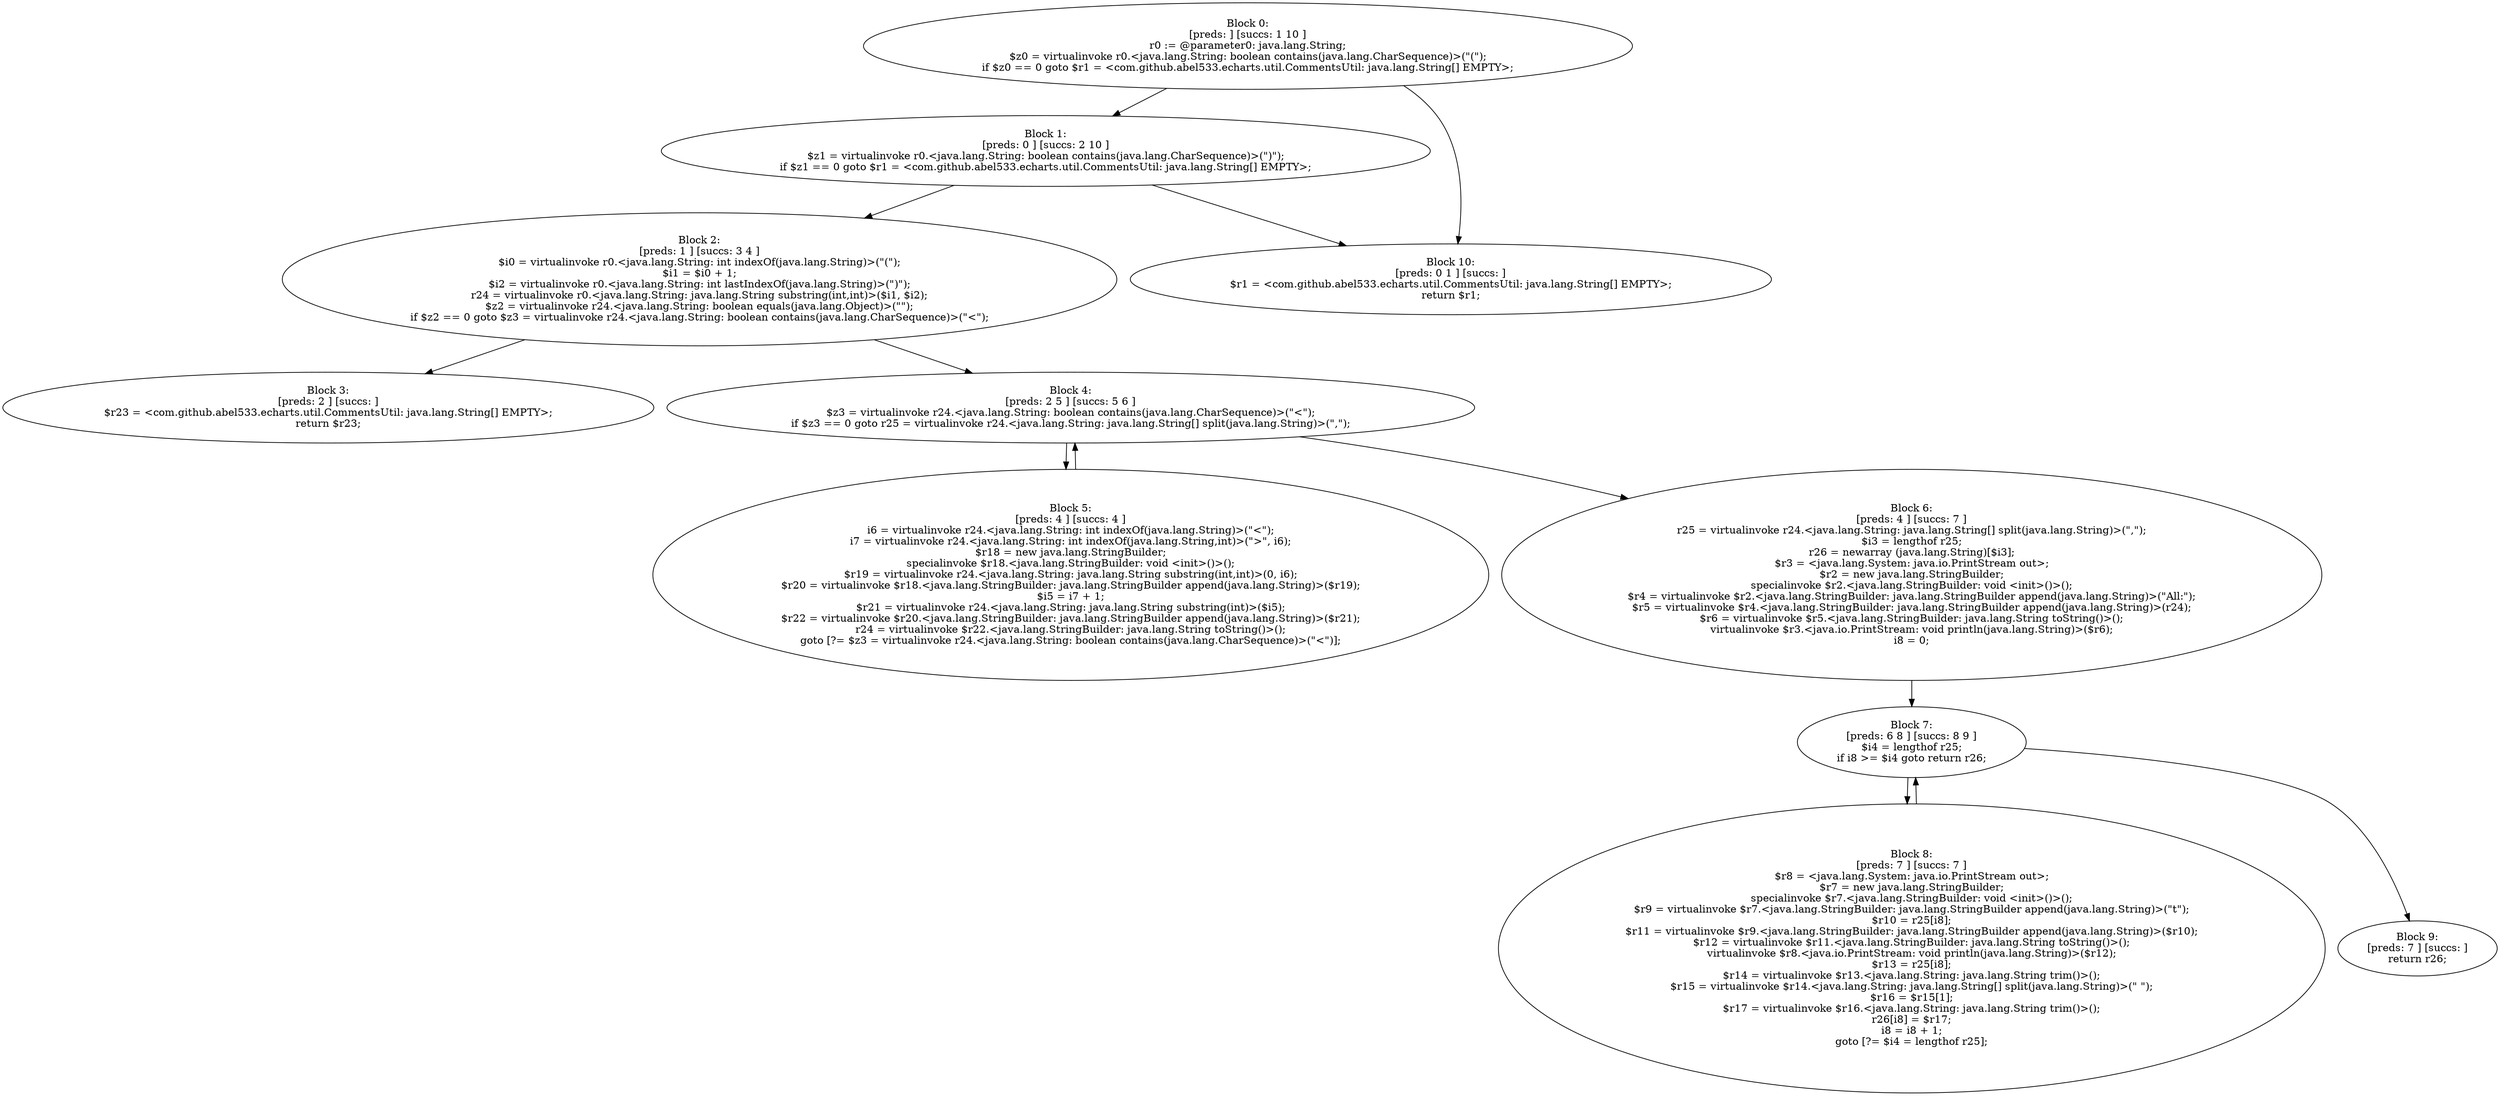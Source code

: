 digraph "unitGraph" {
    "Block 0:
[preds: ] [succs: 1 10 ]
r0 := @parameter0: java.lang.String;
$z0 = virtualinvoke r0.<java.lang.String: boolean contains(java.lang.CharSequence)>(\"(\");
if $z0 == 0 goto $r1 = <com.github.abel533.echarts.util.CommentsUtil: java.lang.String[] EMPTY>;
"
    "Block 1:
[preds: 0 ] [succs: 2 10 ]
$z1 = virtualinvoke r0.<java.lang.String: boolean contains(java.lang.CharSequence)>(\")\");
if $z1 == 0 goto $r1 = <com.github.abel533.echarts.util.CommentsUtil: java.lang.String[] EMPTY>;
"
    "Block 2:
[preds: 1 ] [succs: 3 4 ]
$i0 = virtualinvoke r0.<java.lang.String: int indexOf(java.lang.String)>(\"(\");
$i1 = $i0 + 1;
$i2 = virtualinvoke r0.<java.lang.String: int lastIndexOf(java.lang.String)>(\")\");
r24 = virtualinvoke r0.<java.lang.String: java.lang.String substring(int,int)>($i1, $i2);
$z2 = virtualinvoke r24.<java.lang.String: boolean equals(java.lang.Object)>(\"\");
if $z2 == 0 goto $z3 = virtualinvoke r24.<java.lang.String: boolean contains(java.lang.CharSequence)>(\"<\");
"
    "Block 3:
[preds: 2 ] [succs: ]
$r23 = <com.github.abel533.echarts.util.CommentsUtil: java.lang.String[] EMPTY>;
return $r23;
"
    "Block 4:
[preds: 2 5 ] [succs: 5 6 ]
$z3 = virtualinvoke r24.<java.lang.String: boolean contains(java.lang.CharSequence)>(\"<\");
if $z3 == 0 goto r25 = virtualinvoke r24.<java.lang.String: java.lang.String[] split(java.lang.String)>(\",\");
"
    "Block 5:
[preds: 4 ] [succs: 4 ]
i6 = virtualinvoke r24.<java.lang.String: int indexOf(java.lang.String)>(\"<\");
i7 = virtualinvoke r24.<java.lang.String: int indexOf(java.lang.String,int)>(\">\", i6);
$r18 = new java.lang.StringBuilder;
specialinvoke $r18.<java.lang.StringBuilder: void <init>()>();
$r19 = virtualinvoke r24.<java.lang.String: java.lang.String substring(int,int)>(0, i6);
$r20 = virtualinvoke $r18.<java.lang.StringBuilder: java.lang.StringBuilder append(java.lang.String)>($r19);
$i5 = i7 + 1;
$r21 = virtualinvoke r24.<java.lang.String: java.lang.String substring(int)>($i5);
$r22 = virtualinvoke $r20.<java.lang.StringBuilder: java.lang.StringBuilder append(java.lang.String)>($r21);
r24 = virtualinvoke $r22.<java.lang.StringBuilder: java.lang.String toString()>();
goto [?= $z3 = virtualinvoke r24.<java.lang.String: boolean contains(java.lang.CharSequence)>(\"<\")];
"
    "Block 6:
[preds: 4 ] [succs: 7 ]
r25 = virtualinvoke r24.<java.lang.String: java.lang.String[] split(java.lang.String)>(\",\");
$i3 = lengthof r25;
r26 = newarray (java.lang.String)[$i3];
$r3 = <java.lang.System: java.io.PrintStream out>;
$r2 = new java.lang.StringBuilder;
specialinvoke $r2.<java.lang.StringBuilder: void <init>()>();
$r4 = virtualinvoke $r2.<java.lang.StringBuilder: java.lang.StringBuilder append(java.lang.String)>(\"All:\");
$r5 = virtualinvoke $r4.<java.lang.StringBuilder: java.lang.StringBuilder append(java.lang.String)>(r24);
$r6 = virtualinvoke $r5.<java.lang.StringBuilder: java.lang.String toString()>();
virtualinvoke $r3.<java.io.PrintStream: void println(java.lang.String)>($r6);
i8 = 0;
"
    "Block 7:
[preds: 6 8 ] [succs: 8 9 ]
$i4 = lengthof r25;
if i8 >= $i4 goto return r26;
"
    "Block 8:
[preds: 7 ] [succs: 7 ]
$r8 = <java.lang.System: java.io.PrintStream out>;
$r7 = new java.lang.StringBuilder;
specialinvoke $r7.<java.lang.StringBuilder: void <init>()>();
$r9 = virtualinvoke $r7.<java.lang.StringBuilder: java.lang.StringBuilder append(java.lang.String)>(\"\t\");
$r10 = r25[i8];
$r11 = virtualinvoke $r9.<java.lang.StringBuilder: java.lang.StringBuilder append(java.lang.String)>($r10);
$r12 = virtualinvoke $r11.<java.lang.StringBuilder: java.lang.String toString()>();
virtualinvoke $r8.<java.io.PrintStream: void println(java.lang.String)>($r12);
$r13 = r25[i8];
$r14 = virtualinvoke $r13.<java.lang.String: java.lang.String trim()>();
$r15 = virtualinvoke $r14.<java.lang.String: java.lang.String[] split(java.lang.String)>(\" \");
$r16 = $r15[1];
$r17 = virtualinvoke $r16.<java.lang.String: java.lang.String trim()>();
r26[i8] = $r17;
i8 = i8 + 1;
goto [?= $i4 = lengthof r25];
"
    "Block 9:
[preds: 7 ] [succs: ]
return r26;
"
    "Block 10:
[preds: 0 1 ] [succs: ]
$r1 = <com.github.abel533.echarts.util.CommentsUtil: java.lang.String[] EMPTY>;
return $r1;
"
    "Block 0:
[preds: ] [succs: 1 10 ]
r0 := @parameter0: java.lang.String;
$z0 = virtualinvoke r0.<java.lang.String: boolean contains(java.lang.CharSequence)>(\"(\");
if $z0 == 0 goto $r1 = <com.github.abel533.echarts.util.CommentsUtil: java.lang.String[] EMPTY>;
"->"Block 1:
[preds: 0 ] [succs: 2 10 ]
$z1 = virtualinvoke r0.<java.lang.String: boolean contains(java.lang.CharSequence)>(\")\");
if $z1 == 0 goto $r1 = <com.github.abel533.echarts.util.CommentsUtil: java.lang.String[] EMPTY>;
";
    "Block 0:
[preds: ] [succs: 1 10 ]
r0 := @parameter0: java.lang.String;
$z0 = virtualinvoke r0.<java.lang.String: boolean contains(java.lang.CharSequence)>(\"(\");
if $z0 == 0 goto $r1 = <com.github.abel533.echarts.util.CommentsUtil: java.lang.String[] EMPTY>;
"->"Block 10:
[preds: 0 1 ] [succs: ]
$r1 = <com.github.abel533.echarts.util.CommentsUtil: java.lang.String[] EMPTY>;
return $r1;
";
    "Block 1:
[preds: 0 ] [succs: 2 10 ]
$z1 = virtualinvoke r0.<java.lang.String: boolean contains(java.lang.CharSequence)>(\")\");
if $z1 == 0 goto $r1 = <com.github.abel533.echarts.util.CommentsUtil: java.lang.String[] EMPTY>;
"->"Block 2:
[preds: 1 ] [succs: 3 4 ]
$i0 = virtualinvoke r0.<java.lang.String: int indexOf(java.lang.String)>(\"(\");
$i1 = $i0 + 1;
$i2 = virtualinvoke r0.<java.lang.String: int lastIndexOf(java.lang.String)>(\")\");
r24 = virtualinvoke r0.<java.lang.String: java.lang.String substring(int,int)>($i1, $i2);
$z2 = virtualinvoke r24.<java.lang.String: boolean equals(java.lang.Object)>(\"\");
if $z2 == 0 goto $z3 = virtualinvoke r24.<java.lang.String: boolean contains(java.lang.CharSequence)>(\"<\");
";
    "Block 1:
[preds: 0 ] [succs: 2 10 ]
$z1 = virtualinvoke r0.<java.lang.String: boolean contains(java.lang.CharSequence)>(\")\");
if $z1 == 0 goto $r1 = <com.github.abel533.echarts.util.CommentsUtil: java.lang.String[] EMPTY>;
"->"Block 10:
[preds: 0 1 ] [succs: ]
$r1 = <com.github.abel533.echarts.util.CommentsUtil: java.lang.String[] EMPTY>;
return $r1;
";
    "Block 2:
[preds: 1 ] [succs: 3 4 ]
$i0 = virtualinvoke r0.<java.lang.String: int indexOf(java.lang.String)>(\"(\");
$i1 = $i0 + 1;
$i2 = virtualinvoke r0.<java.lang.String: int lastIndexOf(java.lang.String)>(\")\");
r24 = virtualinvoke r0.<java.lang.String: java.lang.String substring(int,int)>($i1, $i2);
$z2 = virtualinvoke r24.<java.lang.String: boolean equals(java.lang.Object)>(\"\");
if $z2 == 0 goto $z3 = virtualinvoke r24.<java.lang.String: boolean contains(java.lang.CharSequence)>(\"<\");
"->"Block 3:
[preds: 2 ] [succs: ]
$r23 = <com.github.abel533.echarts.util.CommentsUtil: java.lang.String[] EMPTY>;
return $r23;
";
    "Block 2:
[preds: 1 ] [succs: 3 4 ]
$i0 = virtualinvoke r0.<java.lang.String: int indexOf(java.lang.String)>(\"(\");
$i1 = $i0 + 1;
$i2 = virtualinvoke r0.<java.lang.String: int lastIndexOf(java.lang.String)>(\")\");
r24 = virtualinvoke r0.<java.lang.String: java.lang.String substring(int,int)>($i1, $i2);
$z2 = virtualinvoke r24.<java.lang.String: boolean equals(java.lang.Object)>(\"\");
if $z2 == 0 goto $z3 = virtualinvoke r24.<java.lang.String: boolean contains(java.lang.CharSequence)>(\"<\");
"->"Block 4:
[preds: 2 5 ] [succs: 5 6 ]
$z3 = virtualinvoke r24.<java.lang.String: boolean contains(java.lang.CharSequence)>(\"<\");
if $z3 == 0 goto r25 = virtualinvoke r24.<java.lang.String: java.lang.String[] split(java.lang.String)>(\",\");
";
    "Block 4:
[preds: 2 5 ] [succs: 5 6 ]
$z3 = virtualinvoke r24.<java.lang.String: boolean contains(java.lang.CharSequence)>(\"<\");
if $z3 == 0 goto r25 = virtualinvoke r24.<java.lang.String: java.lang.String[] split(java.lang.String)>(\",\");
"->"Block 5:
[preds: 4 ] [succs: 4 ]
i6 = virtualinvoke r24.<java.lang.String: int indexOf(java.lang.String)>(\"<\");
i7 = virtualinvoke r24.<java.lang.String: int indexOf(java.lang.String,int)>(\">\", i6);
$r18 = new java.lang.StringBuilder;
specialinvoke $r18.<java.lang.StringBuilder: void <init>()>();
$r19 = virtualinvoke r24.<java.lang.String: java.lang.String substring(int,int)>(0, i6);
$r20 = virtualinvoke $r18.<java.lang.StringBuilder: java.lang.StringBuilder append(java.lang.String)>($r19);
$i5 = i7 + 1;
$r21 = virtualinvoke r24.<java.lang.String: java.lang.String substring(int)>($i5);
$r22 = virtualinvoke $r20.<java.lang.StringBuilder: java.lang.StringBuilder append(java.lang.String)>($r21);
r24 = virtualinvoke $r22.<java.lang.StringBuilder: java.lang.String toString()>();
goto [?= $z3 = virtualinvoke r24.<java.lang.String: boolean contains(java.lang.CharSequence)>(\"<\")];
";
    "Block 4:
[preds: 2 5 ] [succs: 5 6 ]
$z3 = virtualinvoke r24.<java.lang.String: boolean contains(java.lang.CharSequence)>(\"<\");
if $z3 == 0 goto r25 = virtualinvoke r24.<java.lang.String: java.lang.String[] split(java.lang.String)>(\",\");
"->"Block 6:
[preds: 4 ] [succs: 7 ]
r25 = virtualinvoke r24.<java.lang.String: java.lang.String[] split(java.lang.String)>(\",\");
$i3 = lengthof r25;
r26 = newarray (java.lang.String)[$i3];
$r3 = <java.lang.System: java.io.PrintStream out>;
$r2 = new java.lang.StringBuilder;
specialinvoke $r2.<java.lang.StringBuilder: void <init>()>();
$r4 = virtualinvoke $r2.<java.lang.StringBuilder: java.lang.StringBuilder append(java.lang.String)>(\"All:\");
$r5 = virtualinvoke $r4.<java.lang.StringBuilder: java.lang.StringBuilder append(java.lang.String)>(r24);
$r6 = virtualinvoke $r5.<java.lang.StringBuilder: java.lang.String toString()>();
virtualinvoke $r3.<java.io.PrintStream: void println(java.lang.String)>($r6);
i8 = 0;
";
    "Block 5:
[preds: 4 ] [succs: 4 ]
i6 = virtualinvoke r24.<java.lang.String: int indexOf(java.lang.String)>(\"<\");
i7 = virtualinvoke r24.<java.lang.String: int indexOf(java.lang.String,int)>(\">\", i6);
$r18 = new java.lang.StringBuilder;
specialinvoke $r18.<java.lang.StringBuilder: void <init>()>();
$r19 = virtualinvoke r24.<java.lang.String: java.lang.String substring(int,int)>(0, i6);
$r20 = virtualinvoke $r18.<java.lang.StringBuilder: java.lang.StringBuilder append(java.lang.String)>($r19);
$i5 = i7 + 1;
$r21 = virtualinvoke r24.<java.lang.String: java.lang.String substring(int)>($i5);
$r22 = virtualinvoke $r20.<java.lang.StringBuilder: java.lang.StringBuilder append(java.lang.String)>($r21);
r24 = virtualinvoke $r22.<java.lang.StringBuilder: java.lang.String toString()>();
goto [?= $z3 = virtualinvoke r24.<java.lang.String: boolean contains(java.lang.CharSequence)>(\"<\")];
"->"Block 4:
[preds: 2 5 ] [succs: 5 6 ]
$z3 = virtualinvoke r24.<java.lang.String: boolean contains(java.lang.CharSequence)>(\"<\");
if $z3 == 0 goto r25 = virtualinvoke r24.<java.lang.String: java.lang.String[] split(java.lang.String)>(\",\");
";
    "Block 6:
[preds: 4 ] [succs: 7 ]
r25 = virtualinvoke r24.<java.lang.String: java.lang.String[] split(java.lang.String)>(\",\");
$i3 = lengthof r25;
r26 = newarray (java.lang.String)[$i3];
$r3 = <java.lang.System: java.io.PrintStream out>;
$r2 = new java.lang.StringBuilder;
specialinvoke $r2.<java.lang.StringBuilder: void <init>()>();
$r4 = virtualinvoke $r2.<java.lang.StringBuilder: java.lang.StringBuilder append(java.lang.String)>(\"All:\");
$r5 = virtualinvoke $r4.<java.lang.StringBuilder: java.lang.StringBuilder append(java.lang.String)>(r24);
$r6 = virtualinvoke $r5.<java.lang.StringBuilder: java.lang.String toString()>();
virtualinvoke $r3.<java.io.PrintStream: void println(java.lang.String)>($r6);
i8 = 0;
"->"Block 7:
[preds: 6 8 ] [succs: 8 9 ]
$i4 = lengthof r25;
if i8 >= $i4 goto return r26;
";
    "Block 7:
[preds: 6 8 ] [succs: 8 9 ]
$i4 = lengthof r25;
if i8 >= $i4 goto return r26;
"->"Block 8:
[preds: 7 ] [succs: 7 ]
$r8 = <java.lang.System: java.io.PrintStream out>;
$r7 = new java.lang.StringBuilder;
specialinvoke $r7.<java.lang.StringBuilder: void <init>()>();
$r9 = virtualinvoke $r7.<java.lang.StringBuilder: java.lang.StringBuilder append(java.lang.String)>(\"\t\");
$r10 = r25[i8];
$r11 = virtualinvoke $r9.<java.lang.StringBuilder: java.lang.StringBuilder append(java.lang.String)>($r10);
$r12 = virtualinvoke $r11.<java.lang.StringBuilder: java.lang.String toString()>();
virtualinvoke $r8.<java.io.PrintStream: void println(java.lang.String)>($r12);
$r13 = r25[i8];
$r14 = virtualinvoke $r13.<java.lang.String: java.lang.String trim()>();
$r15 = virtualinvoke $r14.<java.lang.String: java.lang.String[] split(java.lang.String)>(\" \");
$r16 = $r15[1];
$r17 = virtualinvoke $r16.<java.lang.String: java.lang.String trim()>();
r26[i8] = $r17;
i8 = i8 + 1;
goto [?= $i4 = lengthof r25];
";
    "Block 7:
[preds: 6 8 ] [succs: 8 9 ]
$i4 = lengthof r25;
if i8 >= $i4 goto return r26;
"->"Block 9:
[preds: 7 ] [succs: ]
return r26;
";
    "Block 8:
[preds: 7 ] [succs: 7 ]
$r8 = <java.lang.System: java.io.PrintStream out>;
$r7 = new java.lang.StringBuilder;
specialinvoke $r7.<java.lang.StringBuilder: void <init>()>();
$r9 = virtualinvoke $r7.<java.lang.StringBuilder: java.lang.StringBuilder append(java.lang.String)>(\"\t\");
$r10 = r25[i8];
$r11 = virtualinvoke $r9.<java.lang.StringBuilder: java.lang.StringBuilder append(java.lang.String)>($r10);
$r12 = virtualinvoke $r11.<java.lang.StringBuilder: java.lang.String toString()>();
virtualinvoke $r8.<java.io.PrintStream: void println(java.lang.String)>($r12);
$r13 = r25[i8];
$r14 = virtualinvoke $r13.<java.lang.String: java.lang.String trim()>();
$r15 = virtualinvoke $r14.<java.lang.String: java.lang.String[] split(java.lang.String)>(\" \");
$r16 = $r15[1];
$r17 = virtualinvoke $r16.<java.lang.String: java.lang.String trim()>();
r26[i8] = $r17;
i8 = i8 + 1;
goto [?= $i4 = lengthof r25];
"->"Block 7:
[preds: 6 8 ] [succs: 8 9 ]
$i4 = lengthof r25;
if i8 >= $i4 goto return r26;
";
}
